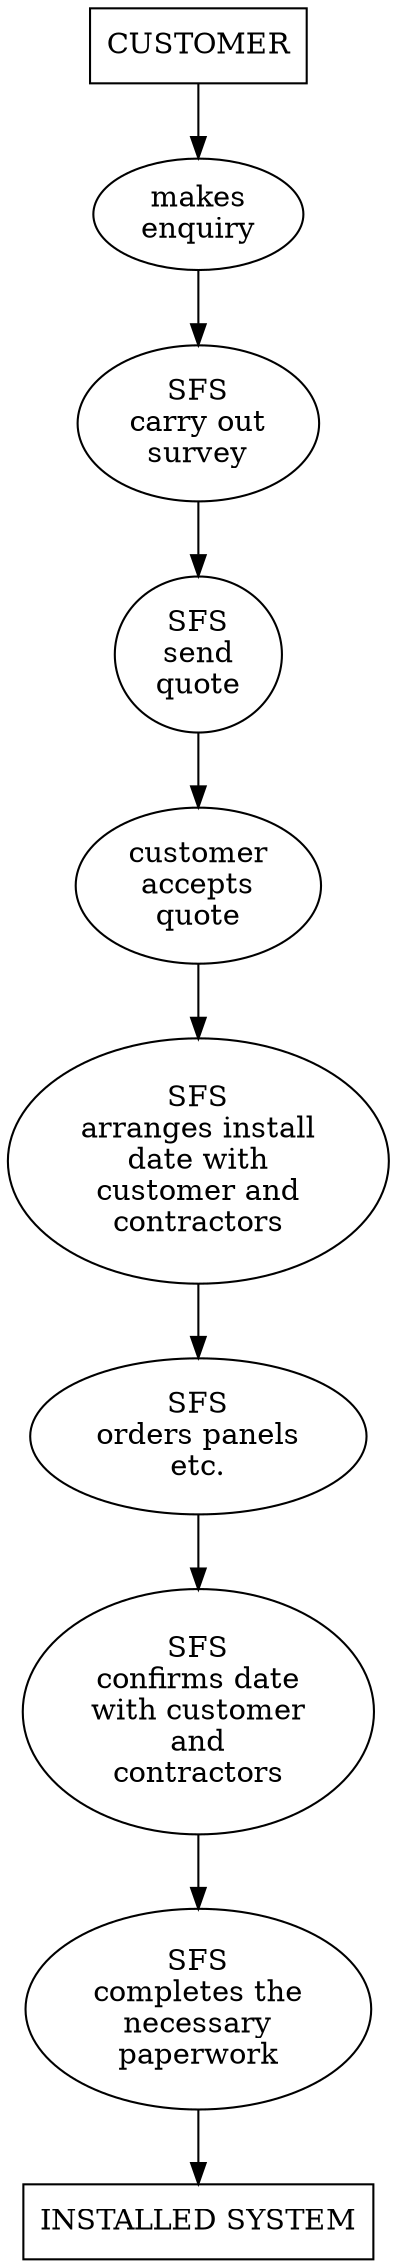 digraph dfd_one {

	cust [label="CUSTOMER",shape=rectangle];
	inst_sys [label="INSTALLED SYSTEM",shape=rectangle];

	enquiry [label="makes\nenquiry"];
	survey [label="SFS\ncarry out\nsurvey"];
	send_quote [label="SFS\nsend\nquote"];
	accept_quote [label="customer\naccepts\nquote"];
	arrange_date [label="SFS\narranges install\ndate with\ncustomer and\ncontractors"];
	order_goods [label="SFS\norders panels\netc."];
	confirm_date [label="SFS\nconfirms date\nwith customer\nand\ncontractors"];
	complete_paperwork [label="SFS\ncompletes the\nnecessary\npaperwork"];

	cust -> enquiry -> survey -> send_quote -> accept_quote -> arrange_date -> order_goods -> confirm_date -> complete_paperwork -> inst_sys;

}

